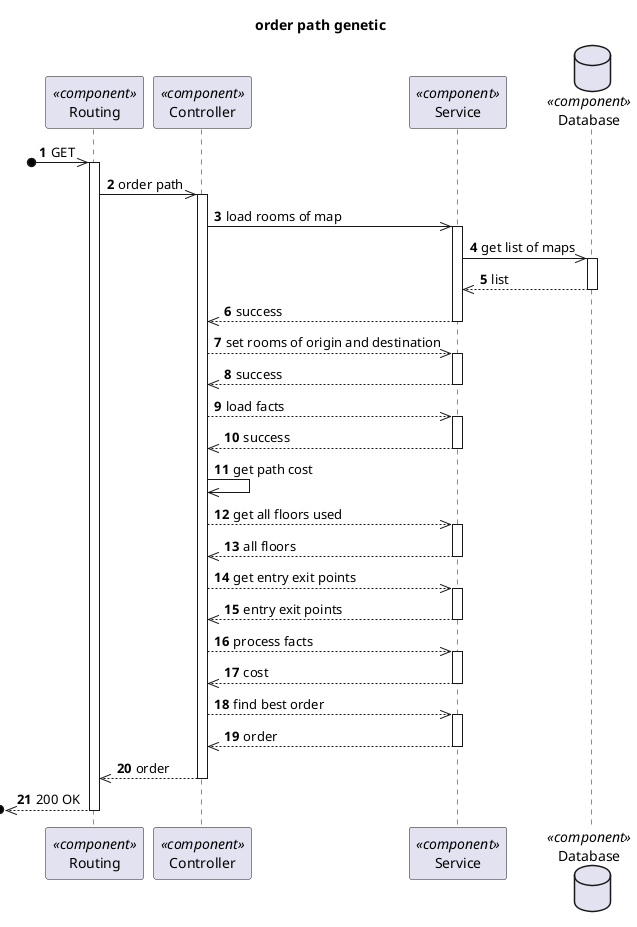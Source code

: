 @startuml Process View - Level 3

autonumber
skinparam packageStyle rect

title order path genetic

participant "Routing" as routing <<component>>
participant "Controller" as controller <<component>>
participant "Service" as service <<component>>
database "Database" as db <<component>>

?o->> routing : GET
activate routing
routing ->> controller : order path

activate controller

controller ->> service : load rooms of map

activate service
service ->> db : get list of maps

activate db
db -->> service : list
deactivate db

service -->> controller : success
deactivate service

controller -->> service : set rooms of origin and destination
activate service
service -->> controller : success
deactivate service

controller -->> service : load facts

activate service
service -->> controller : success
deactivate service

controller ->> controller : get path cost

controller -->> service : get all floors used
activate service
service -->> controller : all floors
deactivate service

controller -->> service : get entry exit points
activate service
service -->> controller : entry exit points
deactivate service

controller -->> service : process facts
activate service
service -->> controller : cost
deactivate service

controller -->> service : find best order
activate service
service -->> controller : order
deactivate service




controller -->> routing : order
deactivate controller

?o<<-- routing : 200 OK
deactivate routing

@enduml
